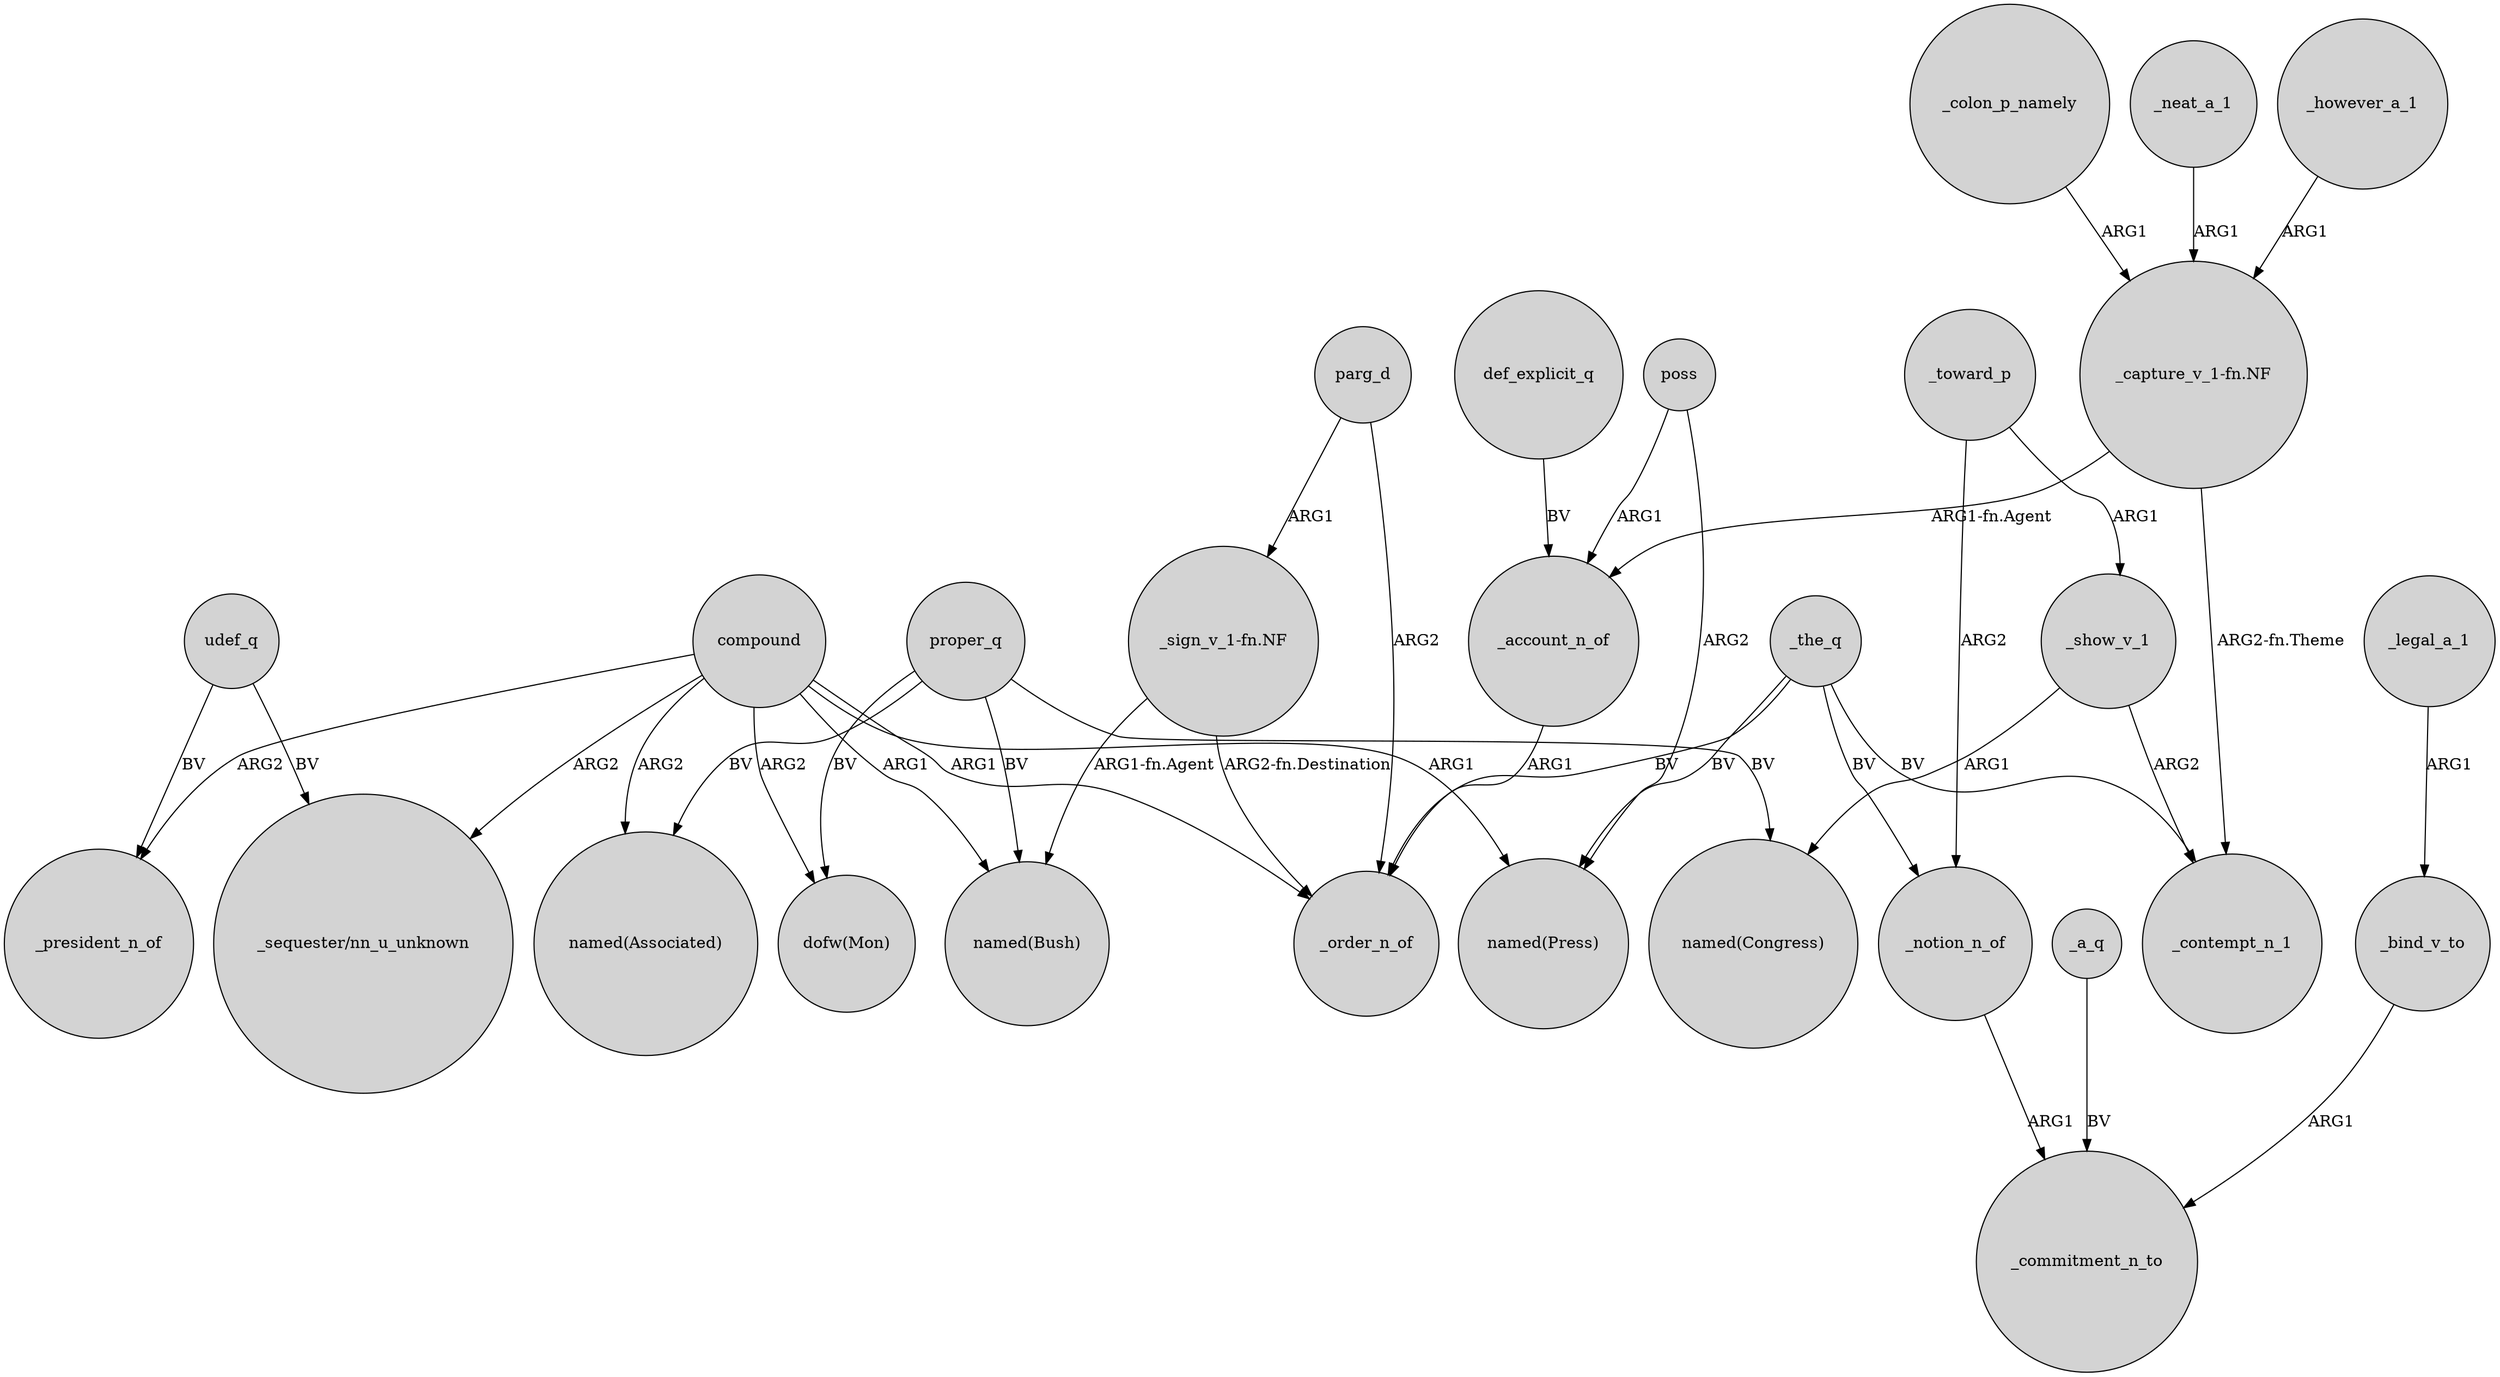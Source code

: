 digraph {
	node [shape=circle style=filled]
	compound -> _president_n_of [label=ARG2]
	compound -> "dofw(Mon)" [label=ARG2]
	udef_q -> "_sequester/nn_u_unknown" [label=BV]
	"_sign_v_1-fn.NF" -> _order_n_of [label="ARG2-fn.Destination"]
	"_sign_v_1-fn.NF" -> "named(Bush)" [label="ARG1-fn.Agent"]
	_the_q -> "named(Press)" [label=BV]
	_show_v_1 -> _contempt_n_1 [label=ARG2]
	_the_q -> _contempt_n_1 [label=BV]
	_the_q -> _order_n_of [label=BV]
	_show_v_1 -> "named(Congress)" [label=ARG1]
	_the_q -> _notion_n_of [label=BV]
	parg_d -> _order_n_of [label=ARG2]
	proper_q -> "named(Congress)" [label=BV]
	_a_q -> _commitment_n_to [label=BV]
	poss -> _account_n_of [label=ARG1]
	proper_q -> "named(Associated)" [label=BV]
	_toward_p -> _notion_n_of [label=ARG2]
	parg_d -> "_sign_v_1-fn.NF" [label=ARG1]
	compound -> _order_n_of [label=ARG1]
	udef_q -> _president_n_of [label=BV]
	def_explicit_q -> _account_n_of [label=BV]
	proper_q -> "dofw(Mon)" [label=BV]
	"_capture_v_1-fn.NF" -> _contempt_n_1 [label="ARG2-fn.Theme"]
	_notion_n_of -> _commitment_n_to [label=ARG1]
	_legal_a_1 -> _bind_v_to [label=ARG1]
	proper_q -> "named(Bush)" [label=BV]
	compound -> "named(Associated)" [label=ARG2]
	_colon_p_namely -> "_capture_v_1-fn.NF" [label=ARG1]
	_toward_p -> _show_v_1 [label=ARG1]
	_bind_v_to -> _commitment_n_to [label=ARG1]
	compound -> "named(Press)" [label=ARG1]
	"_capture_v_1-fn.NF" -> _account_n_of [label="ARG1-fn.Agent"]
	_neat_a_1 -> "_capture_v_1-fn.NF" [label=ARG1]
	compound -> "_sequester/nn_u_unknown" [label=ARG2]
	_account_n_of -> _order_n_of [label=ARG1]
	poss -> "named(Press)" [label=ARG2]
	_however_a_1 -> "_capture_v_1-fn.NF" [label=ARG1]
	compound -> "named(Bush)" [label=ARG1]
}
